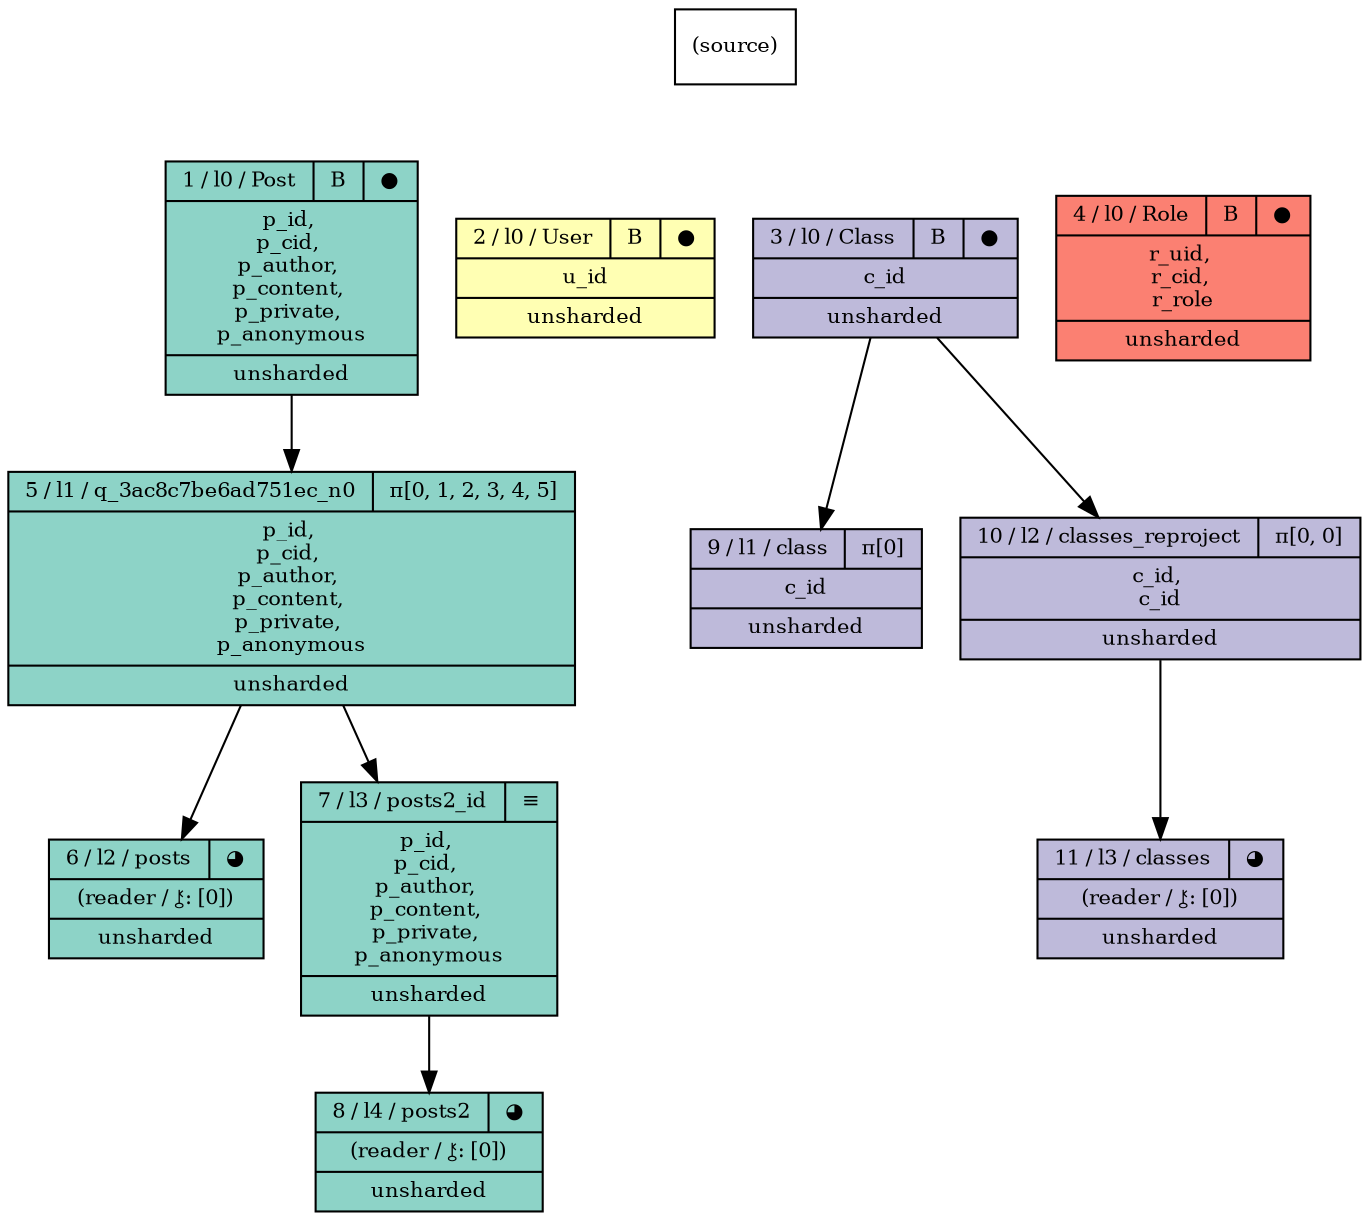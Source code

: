 digraph {{
    node [shape=record, fontsize=10]
    n0 [style="filled", fillcolor=white, label="(source)"]
    n1 [style="filled", fillcolor="/set312/1", label="{ { 1 / l0 / Post | B | ● } | p_id, \np_cid, \np_author, \np_content, \np_private, \np_anonymous | unsharded }"]
    n2 [style="filled", fillcolor="/set312/2", label="{ { 2 / l0 / User | B | ● } | u_id | unsharded }"]
    n3 [style="filled", fillcolor="/set312/3", label="{ { 3 / l0 / Class | B | ● } | c_id | unsharded }"]
    n4 [style="filled", fillcolor="/set312/4", label="{ { 4 / l0 / Role | B | ● } | r_uid, \nr_cid, \nr_role | unsharded }"]
    n5 [style="filled", fillcolor="/set312/1", label="{{ 5 / l1 / q_3ac8c7be6ad751ec_n0 | π[0, 1, 2, 3, 4, 5]  } | p_id, \np_cid, \np_author, \np_content, \np_private, \np_anonymous | unsharded}"]
    n6 [style="filled", fillcolor="/set312/1", label="{ { 6 / l2 / posts | ◕ } | (reader / ⚷: [0]) | unsharded }"]
    n7 [style="filled", fillcolor="/set312/1", label="{{ 7 / l3 / posts2_id | ≡  } | p_id, \np_cid, \np_author, \np_content, \np_private, \np_anonymous | unsharded}"]
    n8 [style="filled", fillcolor="/set312/1", label="{ { 8 / l4 / posts2 | ◕ } | (reader / ⚷: [0]) | unsharded }"]
    n9 [style="filled", fillcolor="/set312/3", label="{{ 9 / l1 / class | π[0]  } | c_id | unsharded}"]
    n10 [style="filled", fillcolor="/set312/3", label="{{ 10 / l2 / classes_reproject | π[0, 0]  } | c_id, \nc_id | unsharded}"]
    n11 [style="filled", fillcolor="/set312/3", label="{ { 11 / l3 / classes | ◕ } | (reader / ⚷: [0]) | unsharded }"]
    n0 -> n1 [ style=invis ]
    n0 -> n2 [ style=invis ]
    n0 -> n3 [ style=invis ]
    n0 -> n4 [ style=invis ]
    n1 -> n5 [  ]
    n5 -> n6 [  ]
    n5 -> n7 [  ]
    n7 -> n8 [  ]
    n3 -> n9 [  ]
    n3 -> n10 [  ]
    n10 -> n11 [  ]
}}